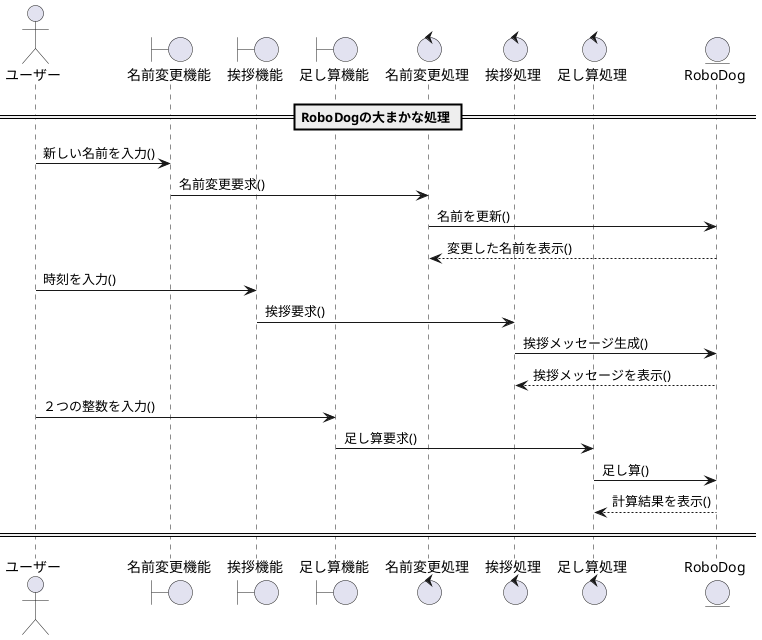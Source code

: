 @startuml RoboDog シーケンス図

actor ユーザー as User
boundary 名前変更機能 as NameChangeUI
boundary 挨拶機能 as GreetingUI
boundary 足し算機能 as AddUI
control 名前変更処理 as NameChangeCtrl
control 挨拶処理 as GreetingCtrl
control 足し算処理 as AddCtrl
entity RoboDog as RoboDog

== RoboDogの大まかな処理 ==
' 名前を変更する
User -> NameChangeUI : 新しい名前を入力()
NameChangeUI -> NameChangeCtrl : 名前変更要求()
NameChangeCtrl -> RoboDog : 名前を更新()
RoboDog --> NameChangeCtrl : 変更した名前を表示()

' 時刻に応じた挨拶をする
User -> GreetingUI : 時刻を入力()
GreetingUI -> GreetingCtrl : 挨拶要求()
GreetingCtrl -> RoboDog : 挨拶メッセージ生成()
RoboDog --> GreetingCtrl : 挨拶メッセージを表示()

' ２つの整数の足し算をする
User -> AddUI : ２つの整数を入力()
AddUI -> AddCtrl : 足し算要求()
AddCtrl -> RoboDog : 足し算()
RoboDog --> AddCtrl : 計算結果を表示()

====

@enduml